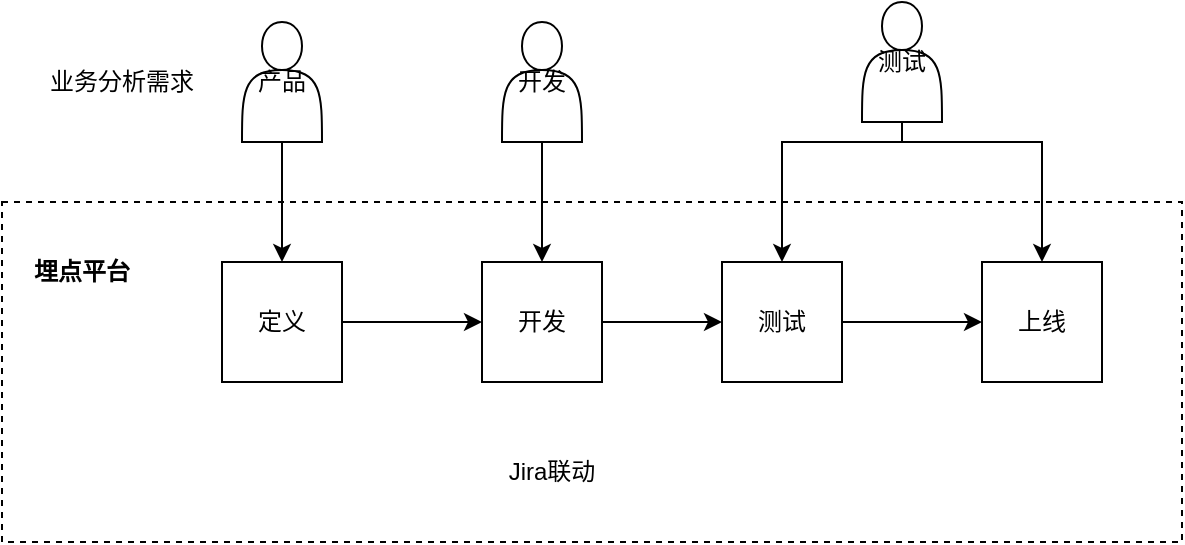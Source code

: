 <mxfile version="17.1.5" type="github">
  <diagram id="KdRrgmcPnIb5ruIff-v7" name="第 1 页">
    <mxGraphModel dx="1110" dy="455" grid="1" gridSize="10" guides="1" tooltips="1" connect="1" arrows="1" fold="1" page="1" pageScale="1" pageWidth="827" pageHeight="1169" math="0" shadow="0">
      <root>
        <mxCell id="0" />
        <mxCell id="1" parent="0" />
        <mxCell id="t136My9yQVJ80kGnoq1J-13" value="" style="rounded=0;whiteSpace=wrap;html=1;dashed=1;" vertex="1" parent="1">
          <mxGeometry x="50" y="180" width="590" height="170" as="geometry" />
        </mxCell>
        <mxCell id="t136My9yQVJ80kGnoq1J-8" style="edgeStyle=orthogonalEdgeStyle;rounded=0;orthogonalLoop=1;jettySize=auto;html=1;exitX=0.5;exitY=1;exitDx=0;exitDy=0;" edge="1" parent="1" source="t136My9yQVJ80kGnoq1J-1" target="t136My9yQVJ80kGnoq1J-4">
          <mxGeometry relative="1" as="geometry" />
        </mxCell>
        <mxCell id="t136My9yQVJ80kGnoq1J-1" value="产品" style="shape=actor;whiteSpace=wrap;html=1;" vertex="1" parent="1">
          <mxGeometry x="170" y="90" width="40" height="60" as="geometry" />
        </mxCell>
        <mxCell id="t136My9yQVJ80kGnoq1J-9" style="edgeStyle=orthogonalEdgeStyle;rounded=0;orthogonalLoop=1;jettySize=auto;html=1;entryX=0.5;entryY=0;entryDx=0;entryDy=0;" edge="1" parent="1" source="t136My9yQVJ80kGnoq1J-2" target="t136My9yQVJ80kGnoq1J-5">
          <mxGeometry relative="1" as="geometry" />
        </mxCell>
        <mxCell id="t136My9yQVJ80kGnoq1J-2" value="开发" style="shape=actor;whiteSpace=wrap;html=1;" vertex="1" parent="1">
          <mxGeometry x="300" y="90" width="40" height="60" as="geometry" />
        </mxCell>
        <mxCell id="t136My9yQVJ80kGnoq1J-20" style="edgeStyle=orthogonalEdgeStyle;rounded=0;orthogonalLoop=1;jettySize=auto;html=1;entryX=0.5;entryY=0;entryDx=0;entryDy=0;" edge="1" parent="1" source="t136My9yQVJ80kGnoq1J-3" target="t136My9yQVJ80kGnoq1J-6">
          <mxGeometry relative="1" as="geometry">
            <Array as="points">
              <mxPoint x="500" y="150" />
              <mxPoint x="440" y="150" />
            </Array>
          </mxGeometry>
        </mxCell>
        <mxCell id="t136My9yQVJ80kGnoq1J-21" style="edgeStyle=orthogonalEdgeStyle;rounded=0;orthogonalLoop=1;jettySize=auto;html=1;" edge="1" parent="1" source="t136My9yQVJ80kGnoq1J-3" target="t136My9yQVJ80kGnoq1J-7">
          <mxGeometry relative="1" as="geometry">
            <Array as="points">
              <mxPoint x="500" y="150" />
              <mxPoint x="570" y="150" />
            </Array>
          </mxGeometry>
        </mxCell>
        <mxCell id="t136My9yQVJ80kGnoq1J-3" value="测试" style="shape=actor;whiteSpace=wrap;html=1;" vertex="1" parent="1">
          <mxGeometry x="480" y="80" width="40" height="60" as="geometry" />
        </mxCell>
        <mxCell id="t136My9yQVJ80kGnoq1J-10" style="edgeStyle=orthogonalEdgeStyle;rounded=0;orthogonalLoop=1;jettySize=auto;html=1;exitX=1;exitY=0.5;exitDx=0;exitDy=0;entryX=0;entryY=0.5;entryDx=0;entryDy=0;" edge="1" parent="1" source="t136My9yQVJ80kGnoq1J-4" target="t136My9yQVJ80kGnoq1J-5">
          <mxGeometry relative="1" as="geometry" />
        </mxCell>
        <mxCell id="t136My9yQVJ80kGnoq1J-4" value="定义" style="rounded=0;whiteSpace=wrap;html=1;" vertex="1" parent="1">
          <mxGeometry x="160" y="210" width="60" height="60" as="geometry" />
        </mxCell>
        <mxCell id="t136My9yQVJ80kGnoq1J-11" style="edgeStyle=orthogonalEdgeStyle;rounded=0;orthogonalLoop=1;jettySize=auto;html=1;exitX=1;exitY=0.5;exitDx=0;exitDy=0;entryX=0;entryY=0.5;entryDx=0;entryDy=0;" edge="1" parent="1" source="t136My9yQVJ80kGnoq1J-5" target="t136My9yQVJ80kGnoq1J-6">
          <mxGeometry relative="1" as="geometry" />
        </mxCell>
        <mxCell id="t136My9yQVJ80kGnoq1J-5" value="开发" style="rounded=0;whiteSpace=wrap;html=1;" vertex="1" parent="1">
          <mxGeometry x="290" y="210" width="60" height="60" as="geometry" />
        </mxCell>
        <mxCell id="t136My9yQVJ80kGnoq1J-12" style="edgeStyle=orthogonalEdgeStyle;rounded=0;orthogonalLoop=1;jettySize=auto;html=1;entryX=0;entryY=0.5;entryDx=0;entryDy=0;" edge="1" parent="1" source="t136My9yQVJ80kGnoq1J-6" target="t136My9yQVJ80kGnoq1J-7">
          <mxGeometry relative="1" as="geometry" />
        </mxCell>
        <mxCell id="t136My9yQVJ80kGnoq1J-6" value="测试" style="rounded=0;whiteSpace=wrap;html=1;" vertex="1" parent="1">
          <mxGeometry x="410" y="210" width="60" height="60" as="geometry" />
        </mxCell>
        <mxCell id="t136My9yQVJ80kGnoq1J-7" value="上线" style="rounded=0;whiteSpace=wrap;html=1;" vertex="1" parent="1">
          <mxGeometry x="540" y="210" width="60" height="60" as="geometry" />
        </mxCell>
        <mxCell id="t136My9yQVJ80kGnoq1J-14" value="埋点平台" style="text;html=1;strokeColor=none;fillColor=none;align=center;verticalAlign=middle;whiteSpace=wrap;rounded=0;dashed=1;fontStyle=1" vertex="1" parent="1">
          <mxGeometry x="60" y="200" width="60" height="30" as="geometry" />
        </mxCell>
        <mxCell id="t136My9yQVJ80kGnoq1J-15" value="Jira联动" style="text;html=1;strokeColor=none;fillColor=none;align=center;verticalAlign=middle;whiteSpace=wrap;rounded=0;dashed=1;" vertex="1" parent="1">
          <mxGeometry x="270" y="300" width="110" height="30" as="geometry" />
        </mxCell>
        <mxCell id="t136My9yQVJ80kGnoq1J-16" value="业务分析需求" style="text;html=1;strokeColor=none;fillColor=none;align=center;verticalAlign=middle;whiteSpace=wrap;rounded=0;dashed=1;" vertex="1" parent="1">
          <mxGeometry x="70" y="107.5" width="80" height="25" as="geometry" />
        </mxCell>
      </root>
    </mxGraphModel>
  </diagram>
</mxfile>
